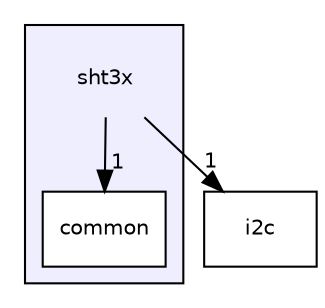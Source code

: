 digraph "sht3x" {
  compound=true
  node [ fontsize="10", fontname="Helvetica"];
  edge [ labelfontsize="10", labelfontname="Helvetica"];
  subgraph clusterdir_43b1249680df6b63ffc365fc1c1a0e46 {
    graph [ bgcolor="#eeeeff", pencolor="black", label="" URL="dir_43b1249680df6b63ffc365fc1c1a0e46.html"];
    dir_43b1249680df6b63ffc365fc1c1a0e46 [shape=plaintext label="sht3x"];
  dir_30326407f3a9b4354cdee93e3ea1d204 [shape=box label="common" fillcolor="white" style="filled" URL="dir_30326407f3a9b4354cdee93e3ea1d204.html"];
  }
  dir_4c25b4c2861b8c1e9e0cda0ff69bb2a5 [shape=box label="i2c" URL="dir_4c25b4c2861b8c1e9e0cda0ff69bb2a5.html"];
  dir_43b1249680df6b63ffc365fc1c1a0e46->dir_30326407f3a9b4354cdee93e3ea1d204 [headlabel="1", labeldistance=1.5 headhref="dir_000002_000006.html"];
  dir_43b1249680df6b63ffc365fc1c1a0e46->dir_4c25b4c2861b8c1e9e0cda0ff69bb2a5 [headlabel="1", labeldistance=1.5 headhref="dir_000002_000004.html"];
}
